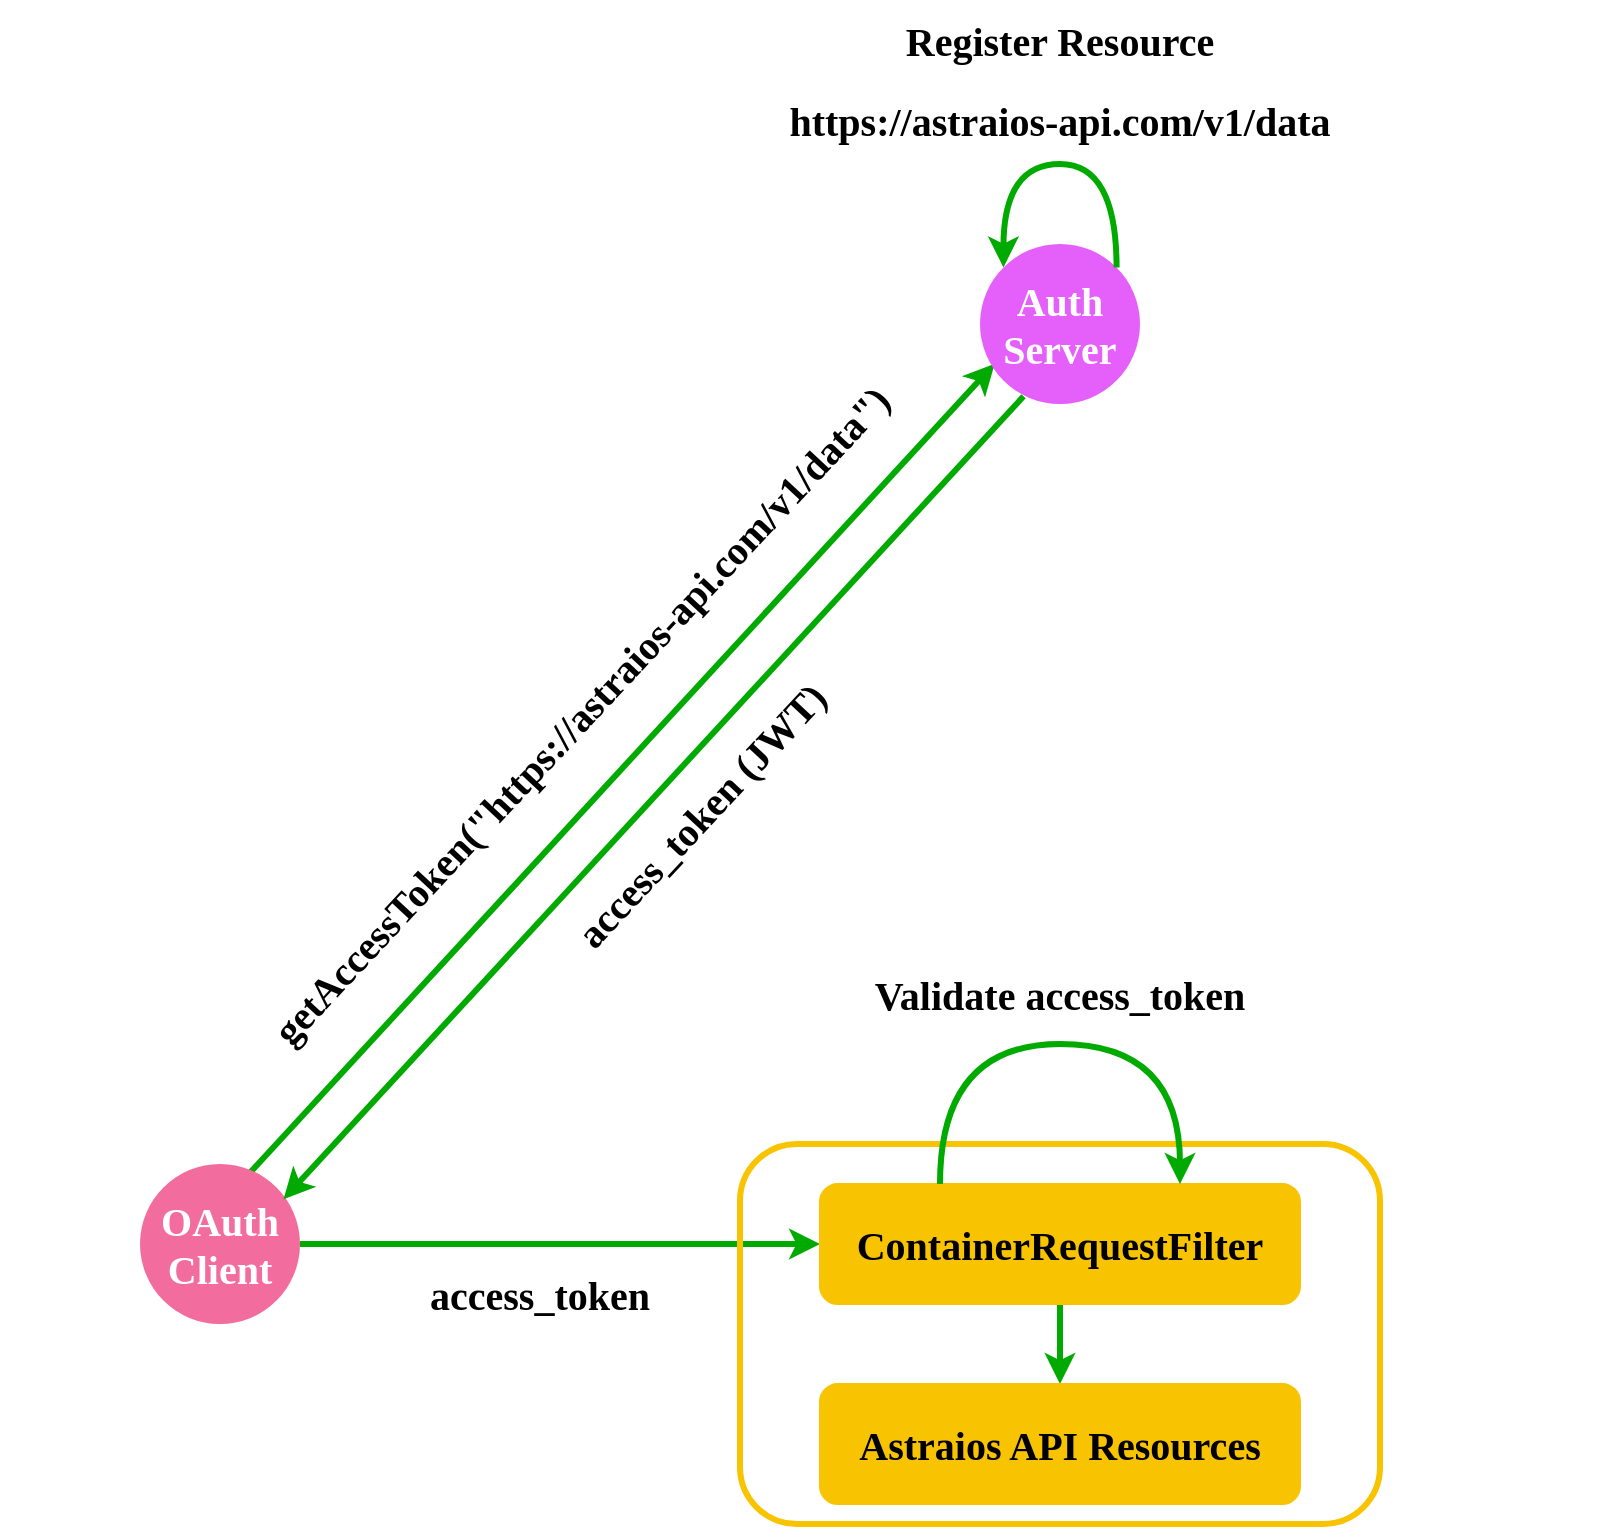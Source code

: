 <mxfile version="21.7.1" type="device">
  <diagram name="Page-1" id="qUw_CK1pjzlE3Cx89_ZL">
    <mxGraphModel dx="1451" dy="2022" grid="1" gridSize="10" guides="1" tooltips="1" connect="1" arrows="1" fold="1" page="1" pageScale="1" pageWidth="850" pageHeight="1100" math="0" shadow="0">
      <root>
        <mxCell id="0" />
        <mxCell id="1" parent="0" />
        <mxCell id="iVyjQRI55B28_YTLfMTB-6" style="rounded=0;orthogonalLoop=1;jettySize=auto;html=1;exitX=0.69;exitY=0.052;exitDx=0;exitDy=0;entryX=0.092;entryY=0.748;entryDx=0;entryDy=0;strokeWidth=3;startArrow=none;startFill=0;strokeColor=#00aa00;exitPerimeter=0;entryPerimeter=0;fontStyle=1" edge="1" parent="1" source="iVyjQRI55B28_YTLfMTB-1" target="iVyjQRI55B28_YTLfMTB-5">
          <mxGeometry relative="1" as="geometry" />
        </mxCell>
        <mxCell id="iVyjQRI55B28_YTLfMTB-16" style="edgeStyle=orthogonalEdgeStyle;rounded=0;orthogonalLoop=1;jettySize=auto;html=1;exitX=1;exitY=0.5;exitDx=0;exitDy=0;entryX=0;entryY=0.5;entryDx=0;entryDy=0;strokeWidth=3;strokeColor=#00AA00;fontStyle=1" edge="1" parent="1" source="iVyjQRI55B28_YTLfMTB-1" target="iVyjQRI55B28_YTLfMTB-14">
          <mxGeometry relative="1" as="geometry" />
        </mxCell>
        <mxCell id="iVyjQRI55B28_YTLfMTB-1" value="&lt;font face=&quot;Ubuntu&quot; color=&quot;#ffffff&quot;&gt;&lt;span style=&quot;font-size: 20px;&quot;&gt;&lt;span&gt;OAuth&lt;br&gt;Client&lt;br&gt;&lt;/span&gt;&lt;/span&gt;&lt;/font&gt;" style="ellipse;whiteSpace=wrap;html=1;aspect=fixed;strokeColor=none;fillColor=#F26C9D;fontStyle=1" vertex="1" parent="1">
          <mxGeometry x="320" y="360" width="80" height="80" as="geometry" />
        </mxCell>
        <mxCell id="iVyjQRI55B28_YTLfMTB-4" value="" style="rounded=1;whiteSpace=wrap;html=1;fillColor=none;strokeWidth=3;strokeColor=#F8C300;fontStyle=1" vertex="1" parent="1">
          <mxGeometry x="620" y="350" width="320" height="190" as="geometry" />
        </mxCell>
        <mxCell id="iVyjQRI55B28_YTLfMTB-5" value="&lt;font face=&quot;Ubuntu&quot; color=&quot;#ffffff&quot;&gt;&lt;span style=&quot;font-size: 20px;&quot;&gt;&lt;span&gt;Auth&lt;br&gt;Server&lt;br&gt;&lt;/span&gt;&lt;/span&gt;&lt;/font&gt;" style="ellipse;whiteSpace=wrap;html=1;aspect=fixed;strokeColor=none;fillColor=#E55FFB;fontStyle=1" vertex="1" parent="1">
          <mxGeometry x="740" y="-100" width="80" height="80" as="geometry" />
        </mxCell>
        <mxCell id="iVyjQRI55B28_YTLfMTB-7" value="getAccessToken(&quot;https://astraios-api.com/v1/data&quot;)" style="text;html=1;strokeColor=none;fillColor=none;align=center;verticalAlign=middle;whiteSpace=wrap;rounded=0;rotation=313;fontFamily=Ubuntu;fontStyle=1;fontSize=20;" vertex="1" parent="1">
          <mxGeometry x="270" y="120" width="540" height="30" as="geometry" />
        </mxCell>
        <mxCell id="iVyjQRI55B28_YTLfMTB-8" style="rounded=0;orthogonalLoop=1;jettySize=auto;html=1;exitX=0.922;exitY=0.195;exitDx=0;exitDy=0;entryX=0.297;entryY=0.927;entryDx=0;entryDy=0;strokeWidth=3;startArrow=classic;startFill=1;strokeColor=#00aa00;exitPerimeter=0;entryPerimeter=0;endArrow=none;endFill=0;fontStyle=1" edge="1" parent="1">
          <mxGeometry relative="1" as="geometry">
            <mxPoint x="391.76" y="377.6" as="sourcePoint" />
            <mxPoint x="761.76" y="-23.84" as="targetPoint" />
          </mxGeometry>
        </mxCell>
        <mxCell id="iVyjQRI55B28_YTLfMTB-9" value="access_token (JWT)" style="text;html=1;strokeColor=none;fillColor=none;align=center;verticalAlign=middle;whiteSpace=wrap;rounded=0;rotation=313;fontFamily=Ubuntu;fontStyle=1;fontSize=20;" vertex="1" parent="1">
          <mxGeometry x="330" y="170" width="540" height="30" as="geometry" />
        </mxCell>
        <mxCell id="iVyjQRI55B28_YTLfMTB-11" style="edgeStyle=orthogonalEdgeStyle;rounded=0;orthogonalLoop=1;jettySize=auto;html=1;exitX=1;exitY=0;exitDx=0;exitDy=0;entryX=0;entryY=0;entryDx=0;entryDy=0;curved=1;strokeWidth=3;strokeColor=#00AA00;fontStyle=1" edge="1" parent="1" source="iVyjQRI55B28_YTLfMTB-5" target="iVyjQRI55B28_YTLfMTB-5">
          <mxGeometry relative="1" as="geometry">
            <Array as="points">
              <mxPoint x="808" y="-140" />
              <mxPoint x="752" y="-140" />
            </Array>
          </mxGeometry>
        </mxCell>
        <mxCell id="iVyjQRI55B28_YTLfMTB-12" value="&lt;p style=&quot;line-height: 0%;&quot;&gt;Register Resource&lt;/p&gt;&lt;p style=&quot;line-height: 0%;&quot;&gt;&lt;br&gt;&lt;/p&gt;&lt;p style=&quot;line-height: 0%;&quot;&gt;https://astraios-api.com/v1/data&lt;br&gt;&lt;/p&gt;&lt;div&gt;&lt;br&gt;&lt;/div&gt;" style="text;html=1;strokeColor=none;fillColor=none;align=center;verticalAlign=middle;whiteSpace=wrap;rounded=0;rotation=0;fontFamily=Ubuntu;fontStyle=1;fontSize=20;" vertex="1" parent="1">
          <mxGeometry x="510" y="-220" width="540" height="100" as="geometry" />
        </mxCell>
        <mxCell id="iVyjQRI55B28_YTLfMTB-17" style="edgeStyle=orthogonalEdgeStyle;rounded=0;orthogonalLoop=1;jettySize=auto;html=1;exitX=0.5;exitY=1;exitDx=0;exitDy=0;entryX=0.5;entryY=0;entryDx=0;entryDy=0;strokeColor=#00AA00;strokeWidth=3;fontStyle=1" edge="1" parent="1" source="iVyjQRI55B28_YTLfMTB-14" target="iVyjQRI55B28_YTLfMTB-15">
          <mxGeometry relative="1" as="geometry" />
        </mxCell>
        <mxCell id="iVyjQRI55B28_YTLfMTB-14" value="&lt;font style=&quot;font-size: 20px;&quot; face=&quot;Ubuntu&quot;&gt;&lt;span&gt;ContainerRequestFilter&lt;/span&gt;&lt;/font&gt;" style="rounded=1;whiteSpace=wrap;html=1;fillColor=#F8C300;strokeColor=#F8C300;fontStyle=1" vertex="1" parent="1">
          <mxGeometry x="660" y="370" width="240" height="60" as="geometry" />
        </mxCell>
        <mxCell id="iVyjQRI55B28_YTLfMTB-15" value="&lt;font style=&quot;font-size: 20px;&quot; face=&quot;Ubuntu&quot;&gt;&lt;span&gt;Astraios API Resources&lt;/span&gt;&lt;/font&gt;" style="rounded=1;whiteSpace=wrap;html=1;fillColor=#F8C300;strokeColor=#F8C300;fontStyle=1" vertex="1" parent="1">
          <mxGeometry x="660" y="470" width="240" height="60" as="geometry" />
        </mxCell>
        <mxCell id="iVyjQRI55B28_YTLfMTB-18" value="access_token" style="text;html=1;strokeColor=none;fillColor=none;align=center;verticalAlign=middle;whiteSpace=wrap;rounded=0;rotation=0;fontFamily=Ubuntu;fontStyle=1;fontSize=20;" vertex="1" parent="1">
          <mxGeometry x="250" y="410" width="540" height="30" as="geometry" />
        </mxCell>
        <mxCell id="iVyjQRI55B28_YTLfMTB-19" style="edgeStyle=orthogonalEdgeStyle;rounded=0;orthogonalLoop=1;jettySize=auto;html=1;exitX=0.25;exitY=0;exitDx=0;exitDy=0;entryX=0.75;entryY=0;entryDx=0;entryDy=0;curved=1;strokeWidth=3;strokeColor=#00aa00;fontStyle=1" edge="1" parent="1" source="iVyjQRI55B28_YTLfMTB-14" target="iVyjQRI55B28_YTLfMTB-14">
          <mxGeometry relative="1" as="geometry">
            <Array as="points">
              <mxPoint x="720" y="300" />
              <mxPoint x="840" y="300" />
            </Array>
          </mxGeometry>
        </mxCell>
        <mxCell id="iVyjQRI55B28_YTLfMTB-20" value="Validate access_token" style="text;html=1;strokeColor=none;fillColor=none;align=center;verticalAlign=middle;whiteSpace=wrap;rounded=0;rotation=0;fontFamily=Ubuntu;fontStyle=1;fontSize=20;" vertex="1" parent="1">
          <mxGeometry x="510" y="260" width="540" height="30" as="geometry" />
        </mxCell>
      </root>
    </mxGraphModel>
  </diagram>
</mxfile>
